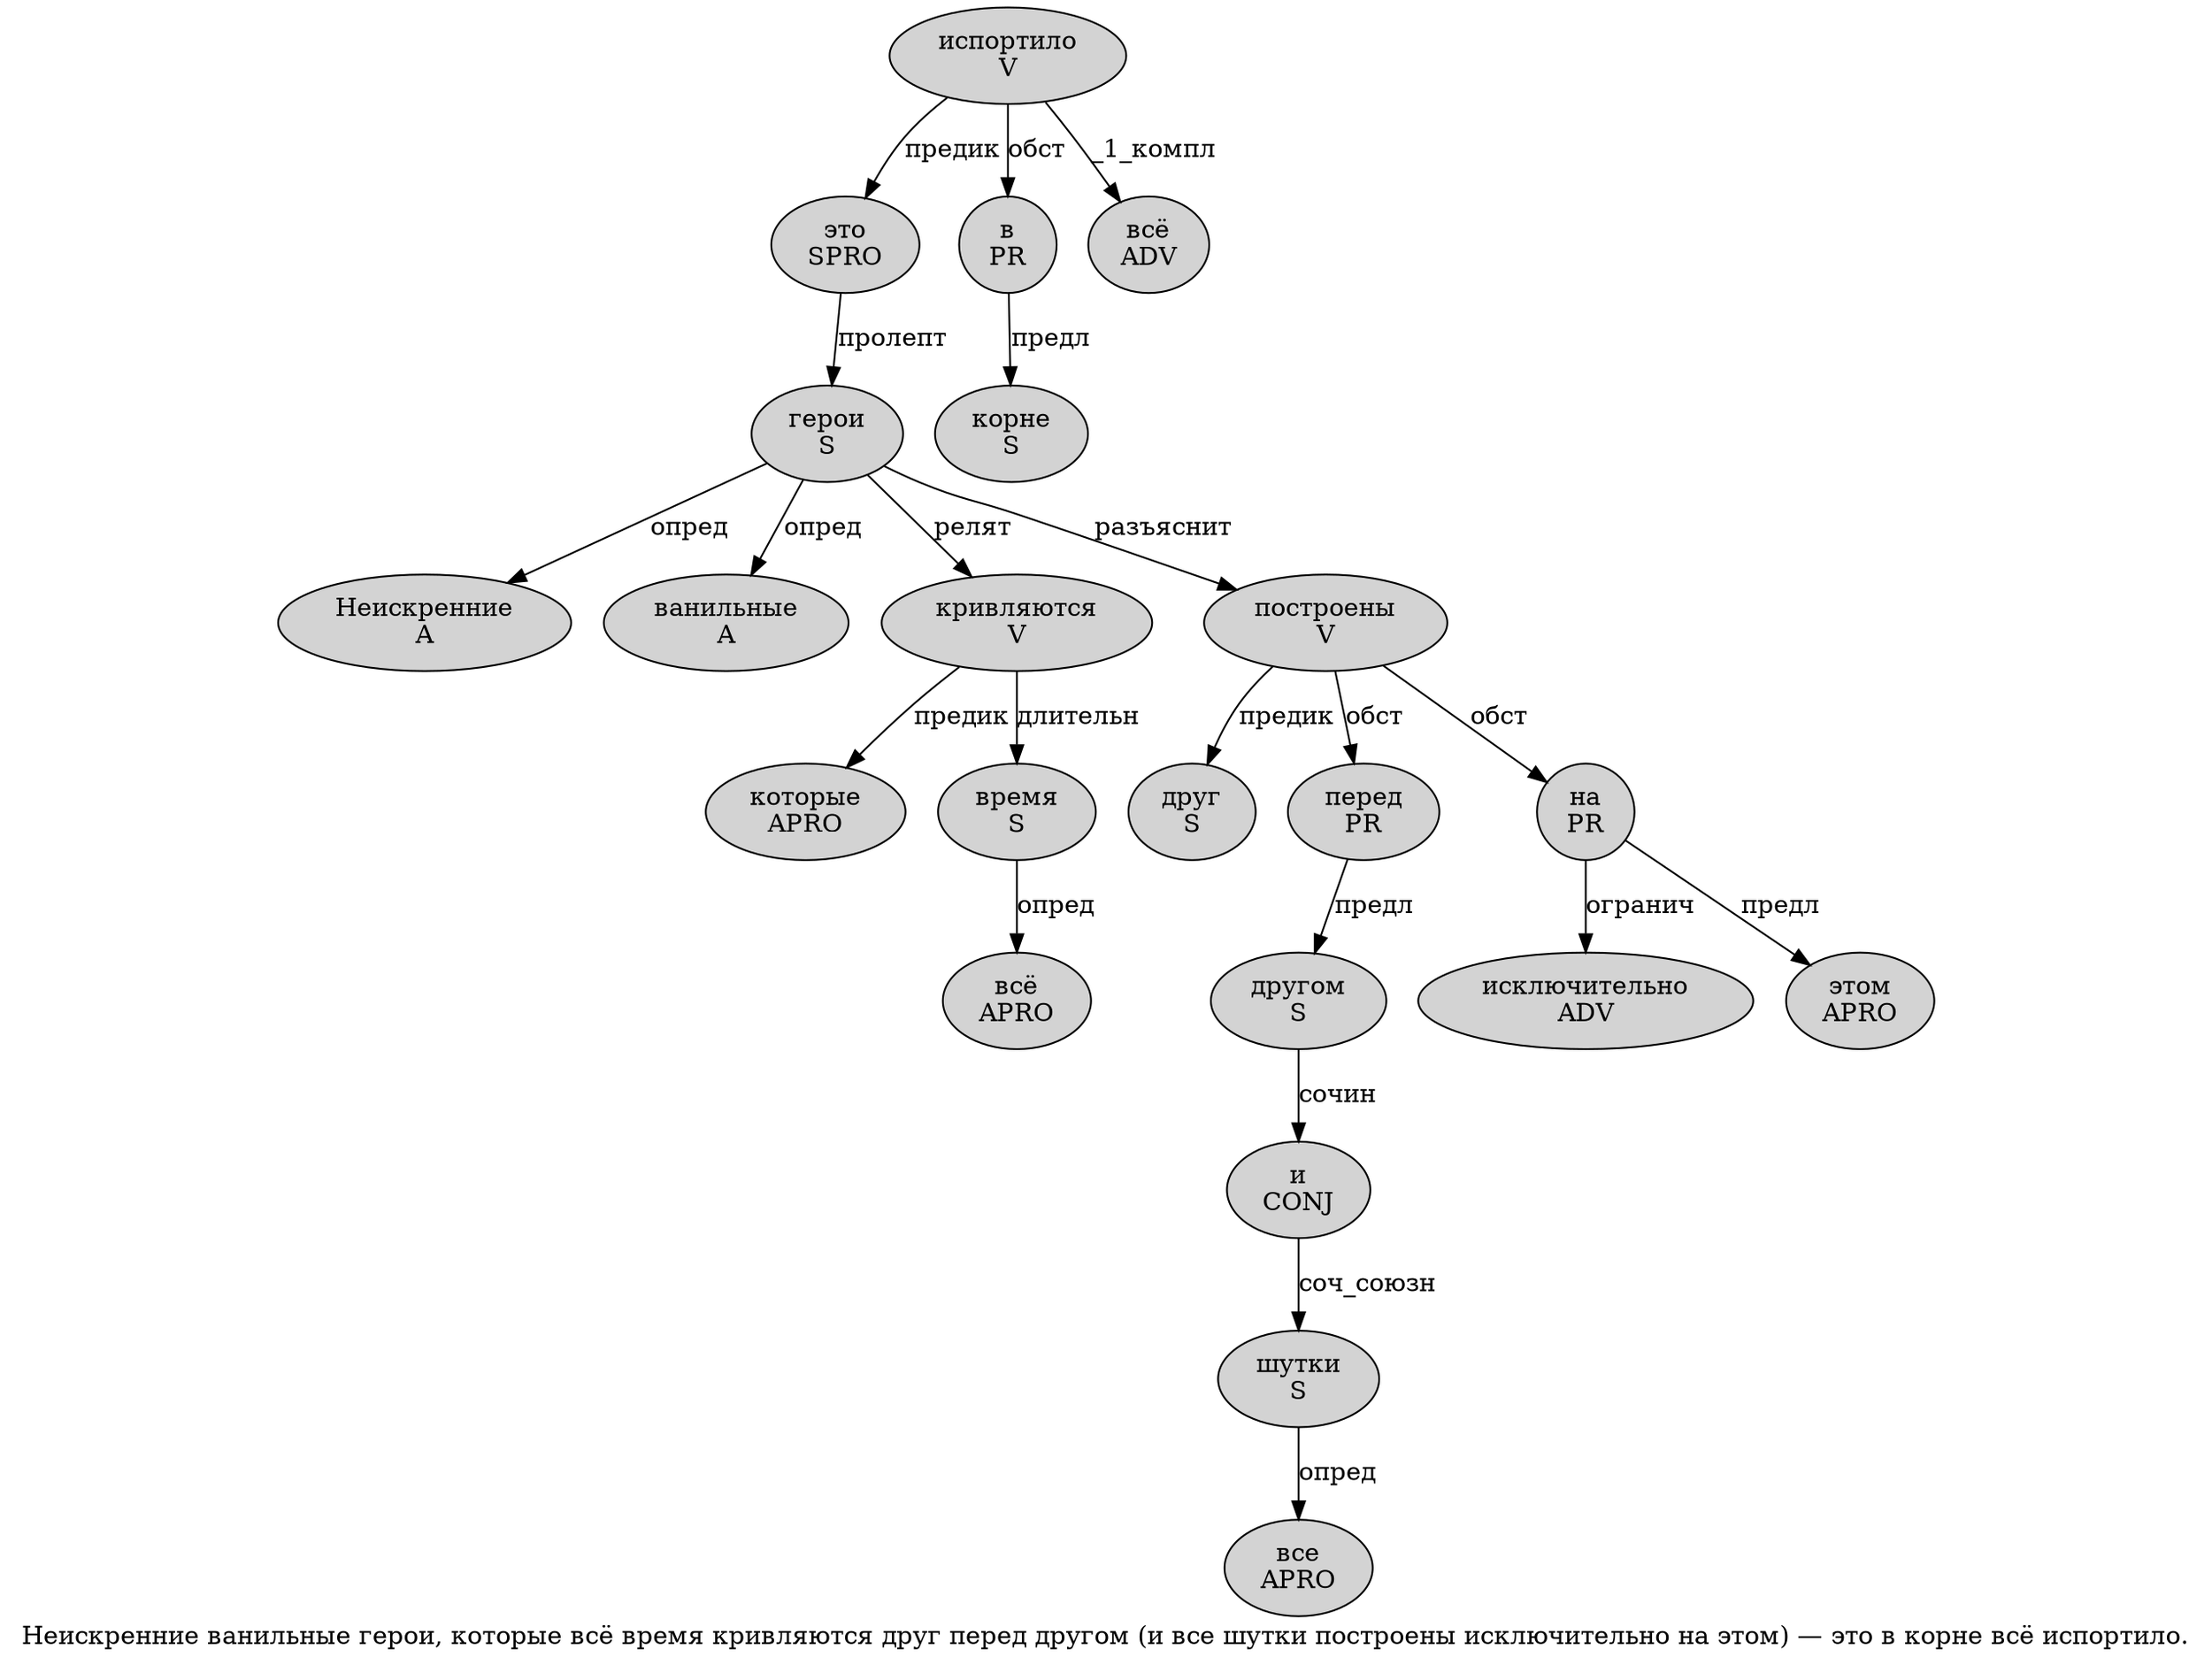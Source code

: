 digraph SENTENCE_2911 {
	graph [label="Неискренние ванильные герои, которые всё время кривляются друг перед другом (и все шутки построены исключительно на этом) — это в корне всё испортило."]
	node [style=filled]
		0 [label="Неискренние
A" color="" fillcolor=lightgray penwidth=1 shape=ellipse]
		1 [label="ванильные
A" color="" fillcolor=lightgray penwidth=1 shape=ellipse]
		2 [label="герои
S" color="" fillcolor=lightgray penwidth=1 shape=ellipse]
		4 [label="которые
APRO" color="" fillcolor=lightgray penwidth=1 shape=ellipse]
		5 [label="всё
APRO" color="" fillcolor=lightgray penwidth=1 shape=ellipse]
		6 [label="время
S" color="" fillcolor=lightgray penwidth=1 shape=ellipse]
		7 [label="кривляются
V" color="" fillcolor=lightgray penwidth=1 shape=ellipse]
		8 [label="друг
S" color="" fillcolor=lightgray penwidth=1 shape=ellipse]
		9 [label="перед
PR" color="" fillcolor=lightgray penwidth=1 shape=ellipse]
		10 [label="другом
S" color="" fillcolor=lightgray penwidth=1 shape=ellipse]
		12 [label="и
CONJ" color="" fillcolor=lightgray penwidth=1 shape=ellipse]
		13 [label="все
APRO" color="" fillcolor=lightgray penwidth=1 shape=ellipse]
		14 [label="шутки
S" color="" fillcolor=lightgray penwidth=1 shape=ellipse]
		15 [label="построены
V" color="" fillcolor=lightgray penwidth=1 shape=ellipse]
		16 [label="исключительно
ADV" color="" fillcolor=lightgray penwidth=1 shape=ellipse]
		17 [label="на
PR" color="" fillcolor=lightgray penwidth=1 shape=ellipse]
		18 [label="этом
APRO" color="" fillcolor=lightgray penwidth=1 shape=ellipse]
		21 [label="это
SPRO" color="" fillcolor=lightgray penwidth=1 shape=ellipse]
		22 [label="в
PR" color="" fillcolor=lightgray penwidth=1 shape=ellipse]
		23 [label="корне
S" color="" fillcolor=lightgray penwidth=1 shape=ellipse]
		24 [label="всё
ADV" color="" fillcolor=lightgray penwidth=1 shape=ellipse]
		25 [label="испортило
V" color="" fillcolor=lightgray penwidth=1 shape=ellipse]
			7 -> 4 [label="предик"]
			7 -> 6 [label="длительн"]
			9 -> 10 [label="предл"]
			21 -> 2 [label="пролепт"]
			25 -> 21 [label="предик"]
			25 -> 22 [label="обст"]
			25 -> 24 [label="_1_компл"]
			15 -> 8 [label="предик"]
			15 -> 9 [label="обст"]
			15 -> 17 [label="обст"]
			14 -> 13 [label="опред"]
			2 -> 0 [label="опред"]
			2 -> 1 [label="опред"]
			2 -> 7 [label="релят"]
			2 -> 15 [label="разъяснит"]
			17 -> 16 [label="огранич"]
			17 -> 18 [label="предл"]
			12 -> 14 [label="соч_союзн"]
			22 -> 23 [label="предл"]
			6 -> 5 [label="опред"]
			10 -> 12 [label="сочин"]
}